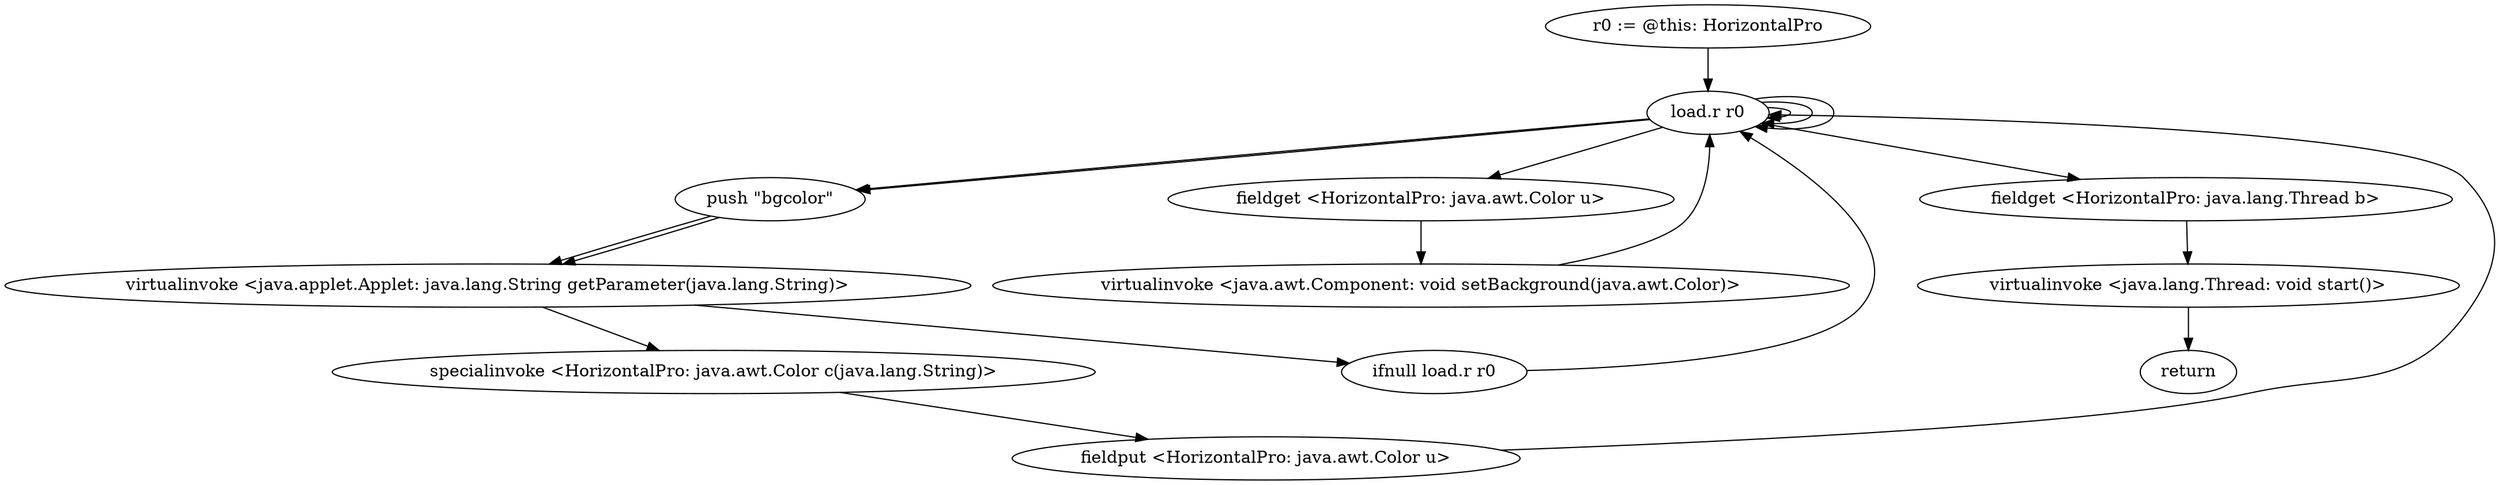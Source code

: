 digraph "" {
    "r0 := @this: HorizontalPro"
    "load.r r0"
    "r0 := @this: HorizontalPro"->"load.r r0";
    "push \"bgcolor\""
    "load.r r0"->"push \"bgcolor\"";
    "virtualinvoke <java.applet.Applet: java.lang.String getParameter(java.lang.String)>"
    "push \"bgcolor\""->"virtualinvoke <java.applet.Applet: java.lang.String getParameter(java.lang.String)>";
    "ifnull load.r r0"
    "virtualinvoke <java.applet.Applet: java.lang.String getParameter(java.lang.String)>"->"ifnull load.r r0";
    "ifnull load.r r0"->"load.r r0";
    "load.r r0"->"load.r r0";
    "load.r r0"->"load.r r0";
    "load.r r0"->"push \"bgcolor\"";
    "push \"bgcolor\""->"virtualinvoke <java.applet.Applet: java.lang.String getParameter(java.lang.String)>";
    "specialinvoke <HorizontalPro: java.awt.Color c(java.lang.String)>"
    "virtualinvoke <java.applet.Applet: java.lang.String getParameter(java.lang.String)>"->"specialinvoke <HorizontalPro: java.awt.Color c(java.lang.String)>";
    "fieldput <HorizontalPro: java.awt.Color u>"
    "specialinvoke <HorizontalPro: java.awt.Color c(java.lang.String)>"->"fieldput <HorizontalPro: java.awt.Color u>";
    "fieldput <HorizontalPro: java.awt.Color u>"->"load.r r0";
    "load.r r0"->"load.r r0";
    "fieldget <HorizontalPro: java.awt.Color u>"
    "load.r r0"->"fieldget <HorizontalPro: java.awt.Color u>";
    "virtualinvoke <java.awt.Component: void setBackground(java.awt.Color)>"
    "fieldget <HorizontalPro: java.awt.Color u>"->"virtualinvoke <java.awt.Component: void setBackground(java.awt.Color)>";
    "virtualinvoke <java.awt.Component: void setBackground(java.awt.Color)>"->"load.r r0";
    "fieldget <HorizontalPro: java.lang.Thread b>"
    "load.r r0"->"fieldget <HorizontalPro: java.lang.Thread b>";
    "virtualinvoke <java.lang.Thread: void start()>"
    "fieldget <HorizontalPro: java.lang.Thread b>"->"virtualinvoke <java.lang.Thread: void start()>";
    "return"
    "virtualinvoke <java.lang.Thread: void start()>"->"return";
}
